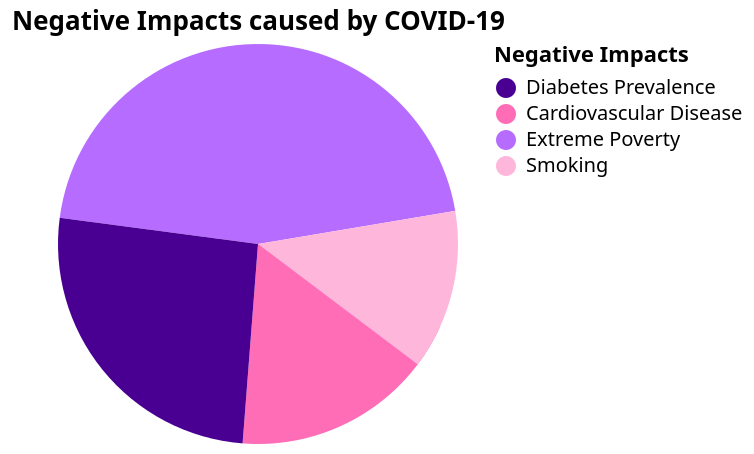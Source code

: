{
  "$schema": "https://vega.github.io/schema/vega-lite/v5.json",
  "title": "Negative Impacts caused by COVID-19",
  "data": {
    "values": [
      {"category": "Cardiovascular Disease", "value": 1.5},
      {"category": "Extreme Poverty", "value": 3.5},
      {"category": "Diabetes Prevalence", "value": 2},
      {"category": "Smoking", "value": 1}
    ]
  },
  "mark": {"type": "arc"},
  "encoding": {
    "theta": {
      "field": "value",
      "type": "quantitative",
      "scale": {"range": [2, 8.5]}
    },
    "color": {
      "field": "category",
      "title": "Negative Impacts",
      "type": "nominal",
      "scale": {
        "domain": [
          "Diabetes Prevalence",
          "Cardiovascular Disease",
          "Extreme Poverty",
          "Smoking"
        ],
        "range": ["#490092", "#ff6db6", "#b66dff", "#ffb6db"]
      },
      "legend": {"orient": "right"}
    }
  },
  "config": {}
}
